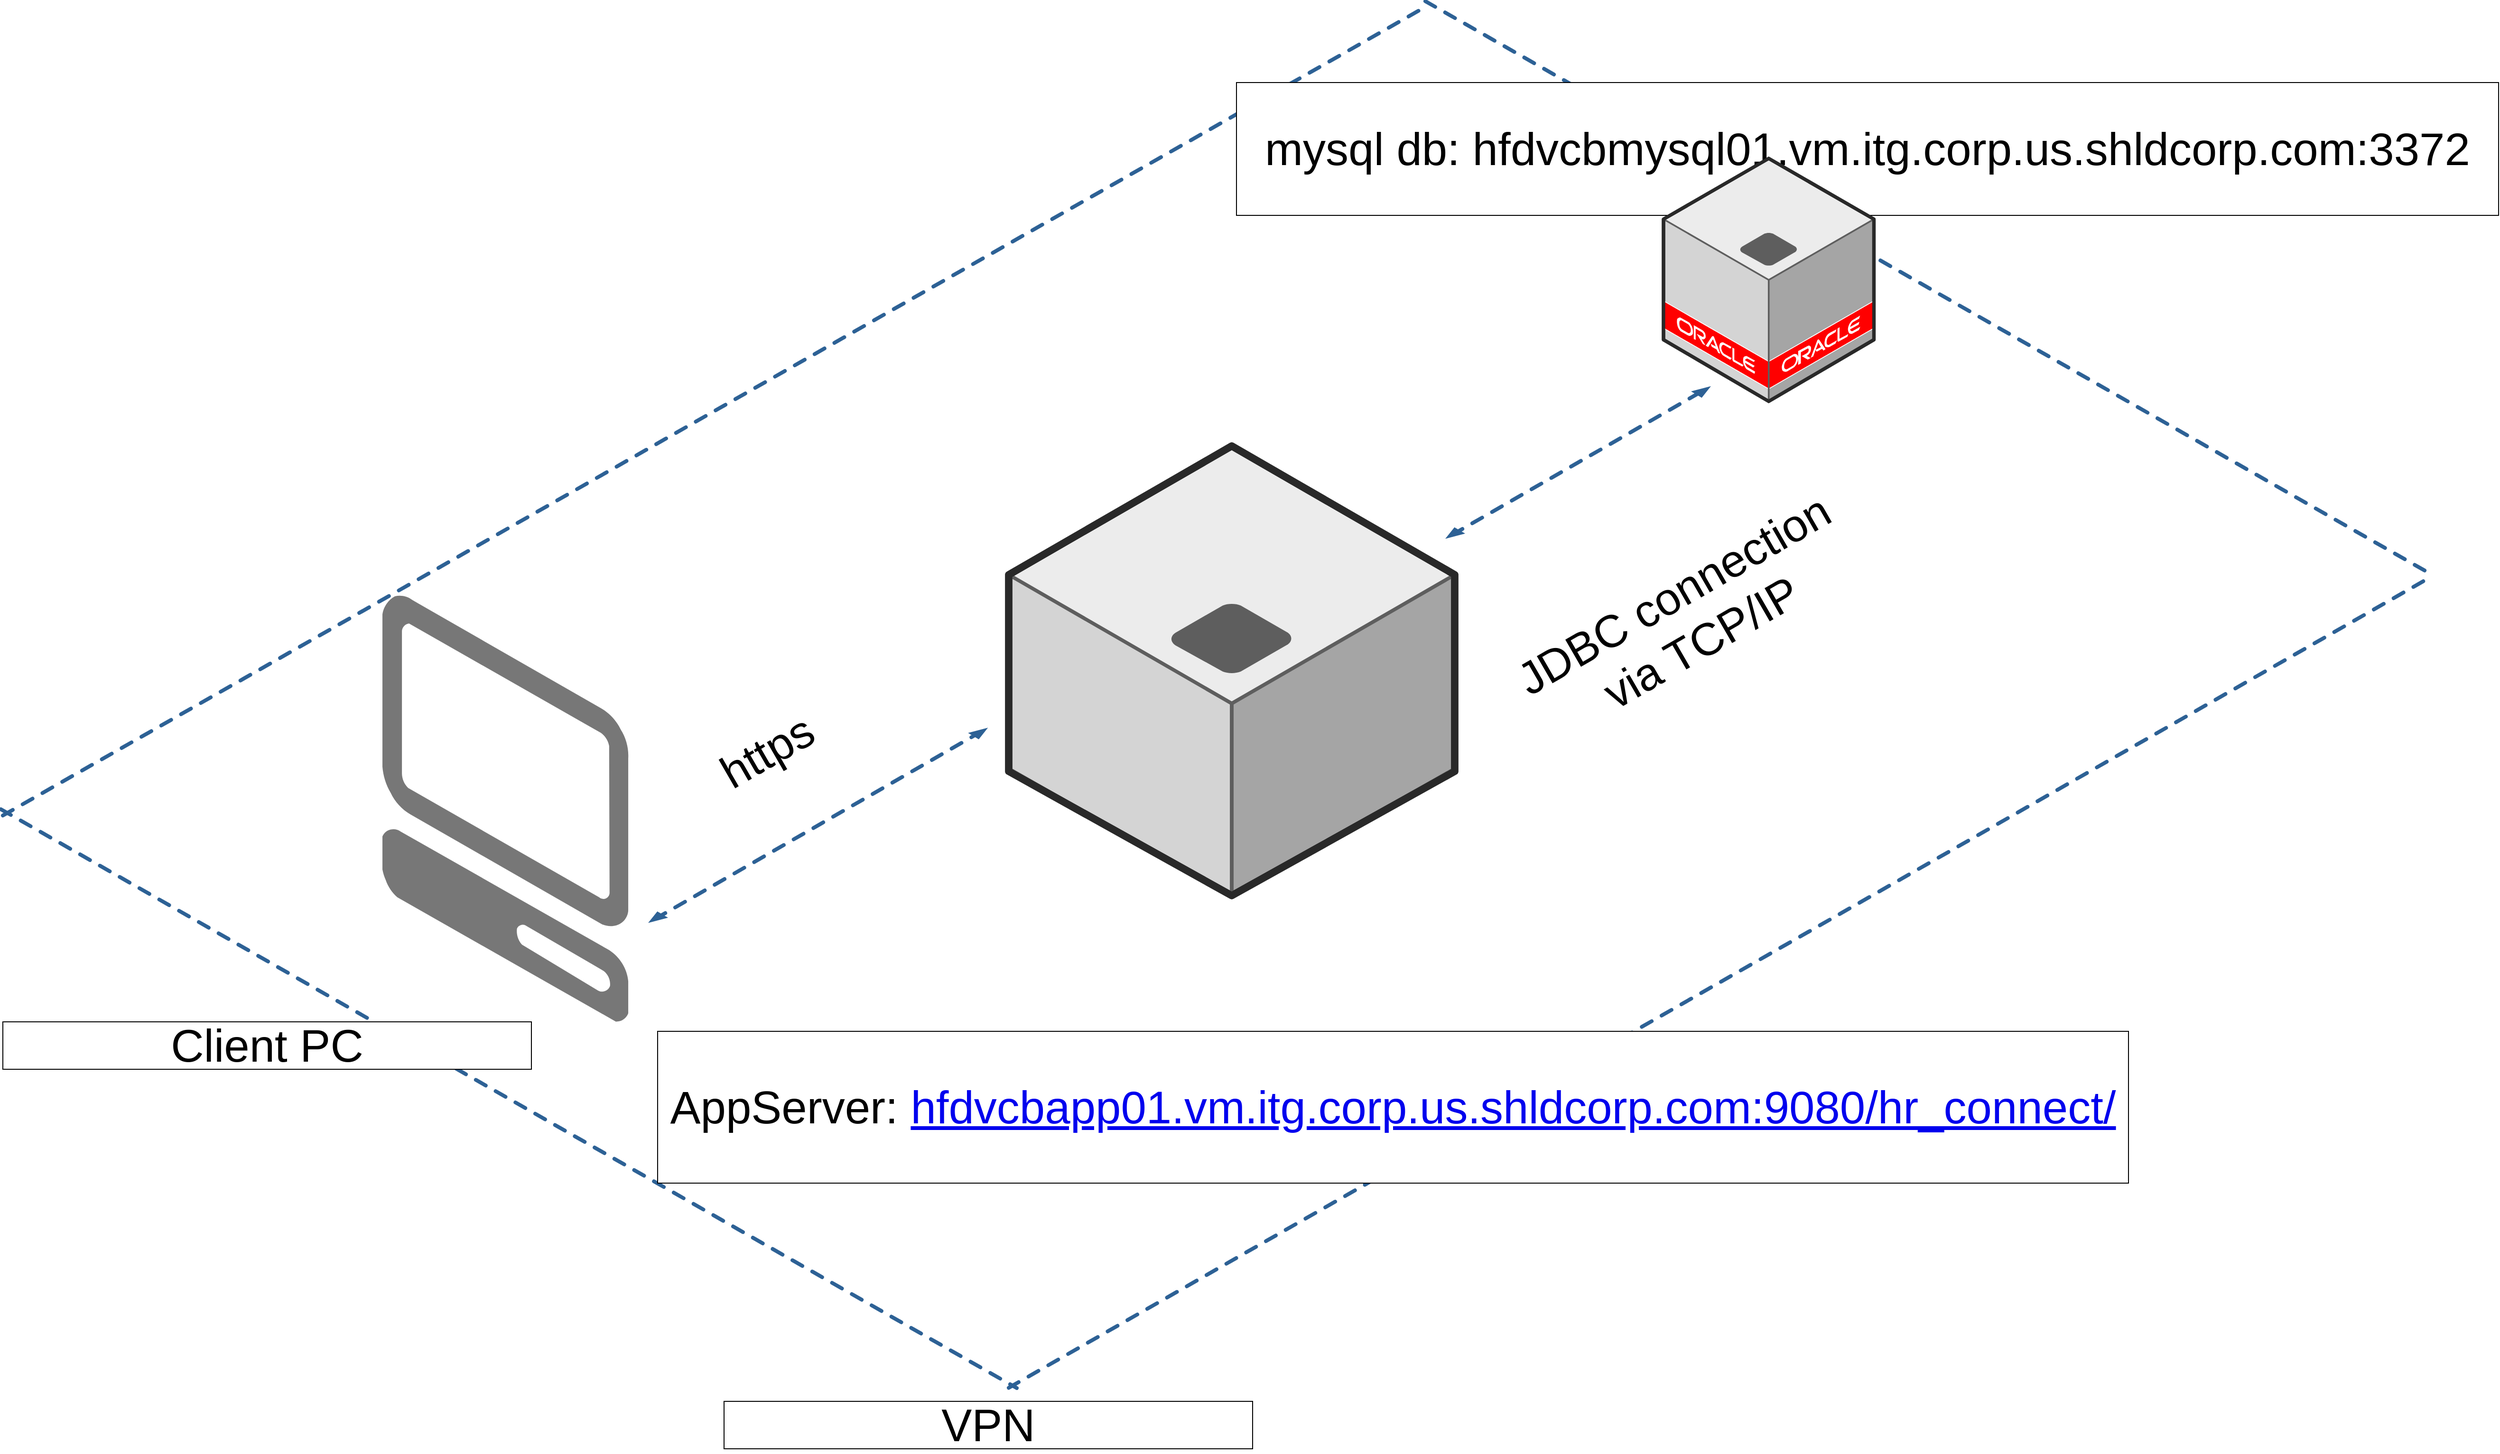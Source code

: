 <mxfile version="21.6.2" type="github">
  <diagram name="Page-1" id="aaaa8250-4180-3840-79b5-4cada1eebb92">
    <mxGraphModel dx="4435" dy="1908" grid="1" gridSize="10" guides="1" tooltips="1" connect="1" arrows="1" fold="1" page="1" pageScale="1" pageWidth="850" pageHeight="1100" background="none" math="0" shadow="0">
      <root>
        <mxCell id="0" />
        <mxCell id="1" parent="0" />
        <mxCell id="1a8abee3a6cfdf20-29" value="" style="verticalLabelPosition=bottom;html=1;verticalAlign=top;strokeWidth=1;dashed=0;shape=mxgraph.aws3d.dashedEdgeDouble;fillColor=#000000;aspect=fixed;rounded=1;shadow=0;comic=0;fontFamily=Verdana;fontSize=12;flipV=1;" parent="1" vertex="1">
          <mxGeometry x="520" y="1040" width="358.11" height="205.81" as="geometry" />
        </mxCell>
        <mxCell id="1a8abee3a6cfdf20-30" value="" style="verticalLabelPosition=bottom;html=1;verticalAlign=top;strokeWidth=1;dashed=0;shape=mxgraph.aws3d.dashedEdgeDouble;fillColor=#000000;aspect=fixed;rounded=1;shadow=0;comic=0;fontFamily=Verdana;fontSize=12;flipV=1;" parent="1" vertex="1">
          <mxGeometry x="1360" y="680" width="280" height="160.92" as="geometry" />
        </mxCell>
        <mxCell id="d5ac148becb70bc-8" value="" style="verticalLabelPosition=bottom;html=1;verticalAlign=top;strokeWidth=1;dashed=0;shape=mxgraph.aws3d.dashedArrowlessEdge;aspect=fixed;rounded=1;shadow=0;comic=0;fontFamily=Verdana;fontSize=12" parent="1" vertex="1">
          <mxGeometry x="1339" y="274.24" width="1055.59" height="601.51" as="geometry" />
        </mxCell>
        <mxCell id="d5ac148becb70bc-9" value="" style="verticalLabelPosition=bottom;html=1;verticalAlign=top;strokeWidth=1;dashed=0;shape=mxgraph.aws3d.dashedArrowlessEdge;aspect=fixed;rounded=1;shadow=0;comic=0;fontFamily=Verdana;fontSize=12" parent="1" vertex="1">
          <mxGeometry x="-162" y="1126" width="1070.49" height="610" as="geometry" />
        </mxCell>
        <mxCell id="d5ac148becb70bc-10" value="" style="verticalLabelPosition=bottom;html=1;verticalAlign=top;strokeWidth=1;dashed=0;shape=mxgraph.aws3d.dashedArrowlessEdge;fillColor=#000000;aspect=fixed;rounded=1;shadow=0;comic=0;fontFamily=Verdana;fontSize=12;fontColor=#000000;flipV=1;" parent="1" vertex="1">
          <mxGeometry x="-160" y="280" width="1499.52" height="852.55" as="geometry" />
        </mxCell>
        <mxCell id="d5ac148becb70bc-12" value="" style="verticalLabelPosition=bottom;html=1;verticalAlign=top;strokeWidth=1;dashed=0;shape=mxgraph.aws3d.dashedArrowlessEdge;aspect=fixed;rounded=1;shadow=0;comic=0;fontFamily=Verdana;fontSize=12;flipV=1;" parent="1" vertex="1">
          <mxGeometry x="900" y="880" width="1500.52" height="855.72" as="geometry" />
        </mxCell>
        <mxCell id="KAnkXt2HRYqCkRdDYMk1-1" value="&lt;font style=&quot;font-size: 48px;&quot;&gt;mysql db:&lt;/font&gt;&lt;font style=&quot;font-size: 48px;&quot;&gt;&lt;font style=&quot;&quot;&gt;&amp;nbsp;&lt;/font&gt;hfdvcbmysql01.vm.itg.corp.us.shldcorp.com:3372&lt;/font&gt;" style="rounded=0;whiteSpace=wrap;html=1;" vertex="1" parent="1">
          <mxGeometry x="1140" y="360" width="1330" height="140" as="geometry" />
        </mxCell>
        <mxCell id="KAnkXt2HRYqCkRdDYMk1-2" value="" style="verticalLabelPosition=bottom;html=1;verticalAlign=top;strokeWidth=1;align=center;outlineConnect=0;dashed=0;outlineConnect=0;shape=mxgraph.aws3d.oracleServer;fillColor=#ECECEC;strokeColor=#5E5E5E;aspect=fixed;" vertex="1" parent="1">
          <mxGeometry x="1590" y="440" width="221.75" height="256" as="geometry" />
        </mxCell>
        <mxCell id="KAnkXt2HRYqCkRdDYMk1-5" value="" style="verticalLabelPosition=bottom;html=1;verticalAlign=top;strokeWidth=1;align=center;outlineConnect=0;dashed=0;outlineConnect=0;shape=mxgraph.aws3d.client;aspect=fixed;strokeColor=none;fillColor=#777777;" vertex="1" parent="1">
          <mxGeometry x="240" y="900" width="259.62" height="450" as="geometry" />
        </mxCell>
        <mxCell id="KAnkXt2HRYqCkRdDYMk1-6" value="&lt;font style=&quot;font-size: 48px;&quot;&gt;Client PC&lt;/font&gt;" style="rounded=0;whiteSpace=wrap;html=1;" vertex="1" parent="1">
          <mxGeometry x="-160" y="1350.0" width="557" height="50" as="geometry" />
        </mxCell>
        <mxCell id="KAnkXt2HRYqCkRdDYMk1-7" value="&lt;font style=&quot;font-size: 48px;&quot;&gt;VPN&lt;/font&gt;" style="rounded=0;whiteSpace=wrap;html=1;" vertex="1" parent="1">
          <mxGeometry x="600" y="1750" width="557" height="50" as="geometry" />
        </mxCell>
        <mxCell id="KAnkXt2HRYqCkRdDYMk1-8" value="" style="verticalLabelPosition=bottom;html=1;verticalAlign=top;strokeWidth=1;align=center;outlineConnect=0;dashed=0;outlineConnect=0;shape=mxgraph.aws3d.application_server;fillColor=#ECECEC;strokeColor=#5E5E5E;aspect=fixed;" vertex="1" parent="1">
          <mxGeometry x="900" y="743.1" width="470" height="473.82" as="geometry" />
        </mxCell>
        <mxCell id="KAnkXt2HRYqCkRdDYMk1-9" value="&lt;font style=&quot;font-size: 48px;&quot;&gt;&lt;font style=&quot;&quot;&gt;AppServer:&lt;/font&gt;&lt;font style=&quot;&quot;&gt;&lt;font style=&quot;&quot;&gt;&amp;nbsp;&lt;/font&gt;&lt;/font&gt;&lt;a style=&quot;overflow-wrap: break-word;&quot; class=&quot;fui-Link ___1eya986 f3rmtva f1ewtqcl fyind8e f1k6fduh f1w7gpdv fk6fouc fjoy568 figsok6 f1hu3pq6 f11qmguv f19f4twv f1tyq0we f1g0x7ka fhxju0i f1qch9an f1cnd47f fqv5qza f1vmzxwi f1o700av f13mvf36 f1cmlufx f9n3di6 f1ids18y f1tx3yz7 f1deo86v f1eh06m1 f1iescvh fhgqx19 f1olyrje f1p93eir f1nev41a f1h8hb77 f1x7u7e9 f10aw75t fsle3fq f17ae5zn&quot; target=&quot;_blank&quot; rel=&quot;noreferrer noopener&quot; href=&quot;https://nam02.safelinks.protection.outlook.com/?url=http%3A%2F%2Fhfdvcbapp01.vm.itg.corp.us.shldcorp.com%3A9080%2Fhr_connect%2Fadd%2FgetTaskType%3FuserName%3Dskhaby0&amp;amp;data=05%7C01%7CGaurav.Singh3%40transformco.com%7C25bcb8b66f424d9bf64408db785bd442%7C27e4c16803234463acad7e124b566726%7C0%7C0%7C638236108043126757%7CUnknown%7CTWFpbGZsb3d8eyJWIjoiMC4wLjAwMDAiLCJQIjoiV2luMzIiLCJBTiI6Ik1haWwiLCJXVCI6Mn0%3D%7C3000%7C%7C%7C&amp;amp;sdata=%2BYSevE2Qfdd5x8%2FVA4UsQiqsEuPbs4Io3hKgRWX2j2w%3D&amp;amp;reserved=0&quot; title=&quot;https://nam02.safelinks.protection.outlook.com/?url=http%3a%2f%2fhfdvcbapp01.vm.itg.corp.us.shldcorp.com%3a9080%2fhr_connect%2fadd%2fgettasktype%3fusername%3dskhaby0&amp;amp;data=05%7c01%7cgaurav.singh3%40transformco.com%7c25bcb8b66f424d9bf64408db785bd442%7c27e4c16803234463acad7e124b566726%7c0%7c0%7c638236108043126757%7cunknown%7ctwfpbgzsb3d8eyjwijoimc4wljawmdailcjqijoiv2lumziilcjbtii6ik1hawwilcjxvci6mn0%3d%7c3000%7c%7c%7c&amp;amp;sdata=%2byseve2qfdd5x8%2fva4usqiqseupbs4io3hkgrwx2j2w%3d&amp;amp;reserved=0&quot; aria-label=&quot;Link http://hfdvcbapp01.vm.itg.corp.us.shldcorp.com:9080/hr_connect/&quot;&gt;hfdvcbapp01.vm.itg.corp.us.shldcorp.com:9080/hr_connect/&lt;/a&gt;&lt;/font&gt;" style="rounded=0;whiteSpace=wrap;html=1;" vertex="1" parent="1">
          <mxGeometry x="530" y="1360" width="1550" height="160" as="geometry" />
        </mxCell>
        <mxCell id="KAnkXt2HRYqCkRdDYMk1-10" value="&lt;span style=&quot;font-size: 48px;&quot;&gt;https&lt;/span&gt;" style="text;html=1;align=center;verticalAlign=middle;resizable=0;points=[];autosize=1;strokeColor=none;fillColor=none;rotation=-30;" vertex="1" parent="1">
          <mxGeometry x="580" y="1030" width="130" height="70" as="geometry" />
        </mxCell>
        <mxCell id="KAnkXt2HRYqCkRdDYMk1-14" value="&lt;font style=&quot;font-size: 48px;&quot;&gt;JDBC connection &lt;br&gt;via TCP/IP&lt;/font&gt;" style="text;html=1;align=center;verticalAlign=middle;resizable=0;points=[];autosize=1;strokeColor=none;fillColor=none;rotation=-30;" vertex="1" parent="1">
          <mxGeometry x="1420" y="860" width="390" height="130" as="geometry" />
        </mxCell>
      </root>
    </mxGraphModel>
  </diagram>
</mxfile>
